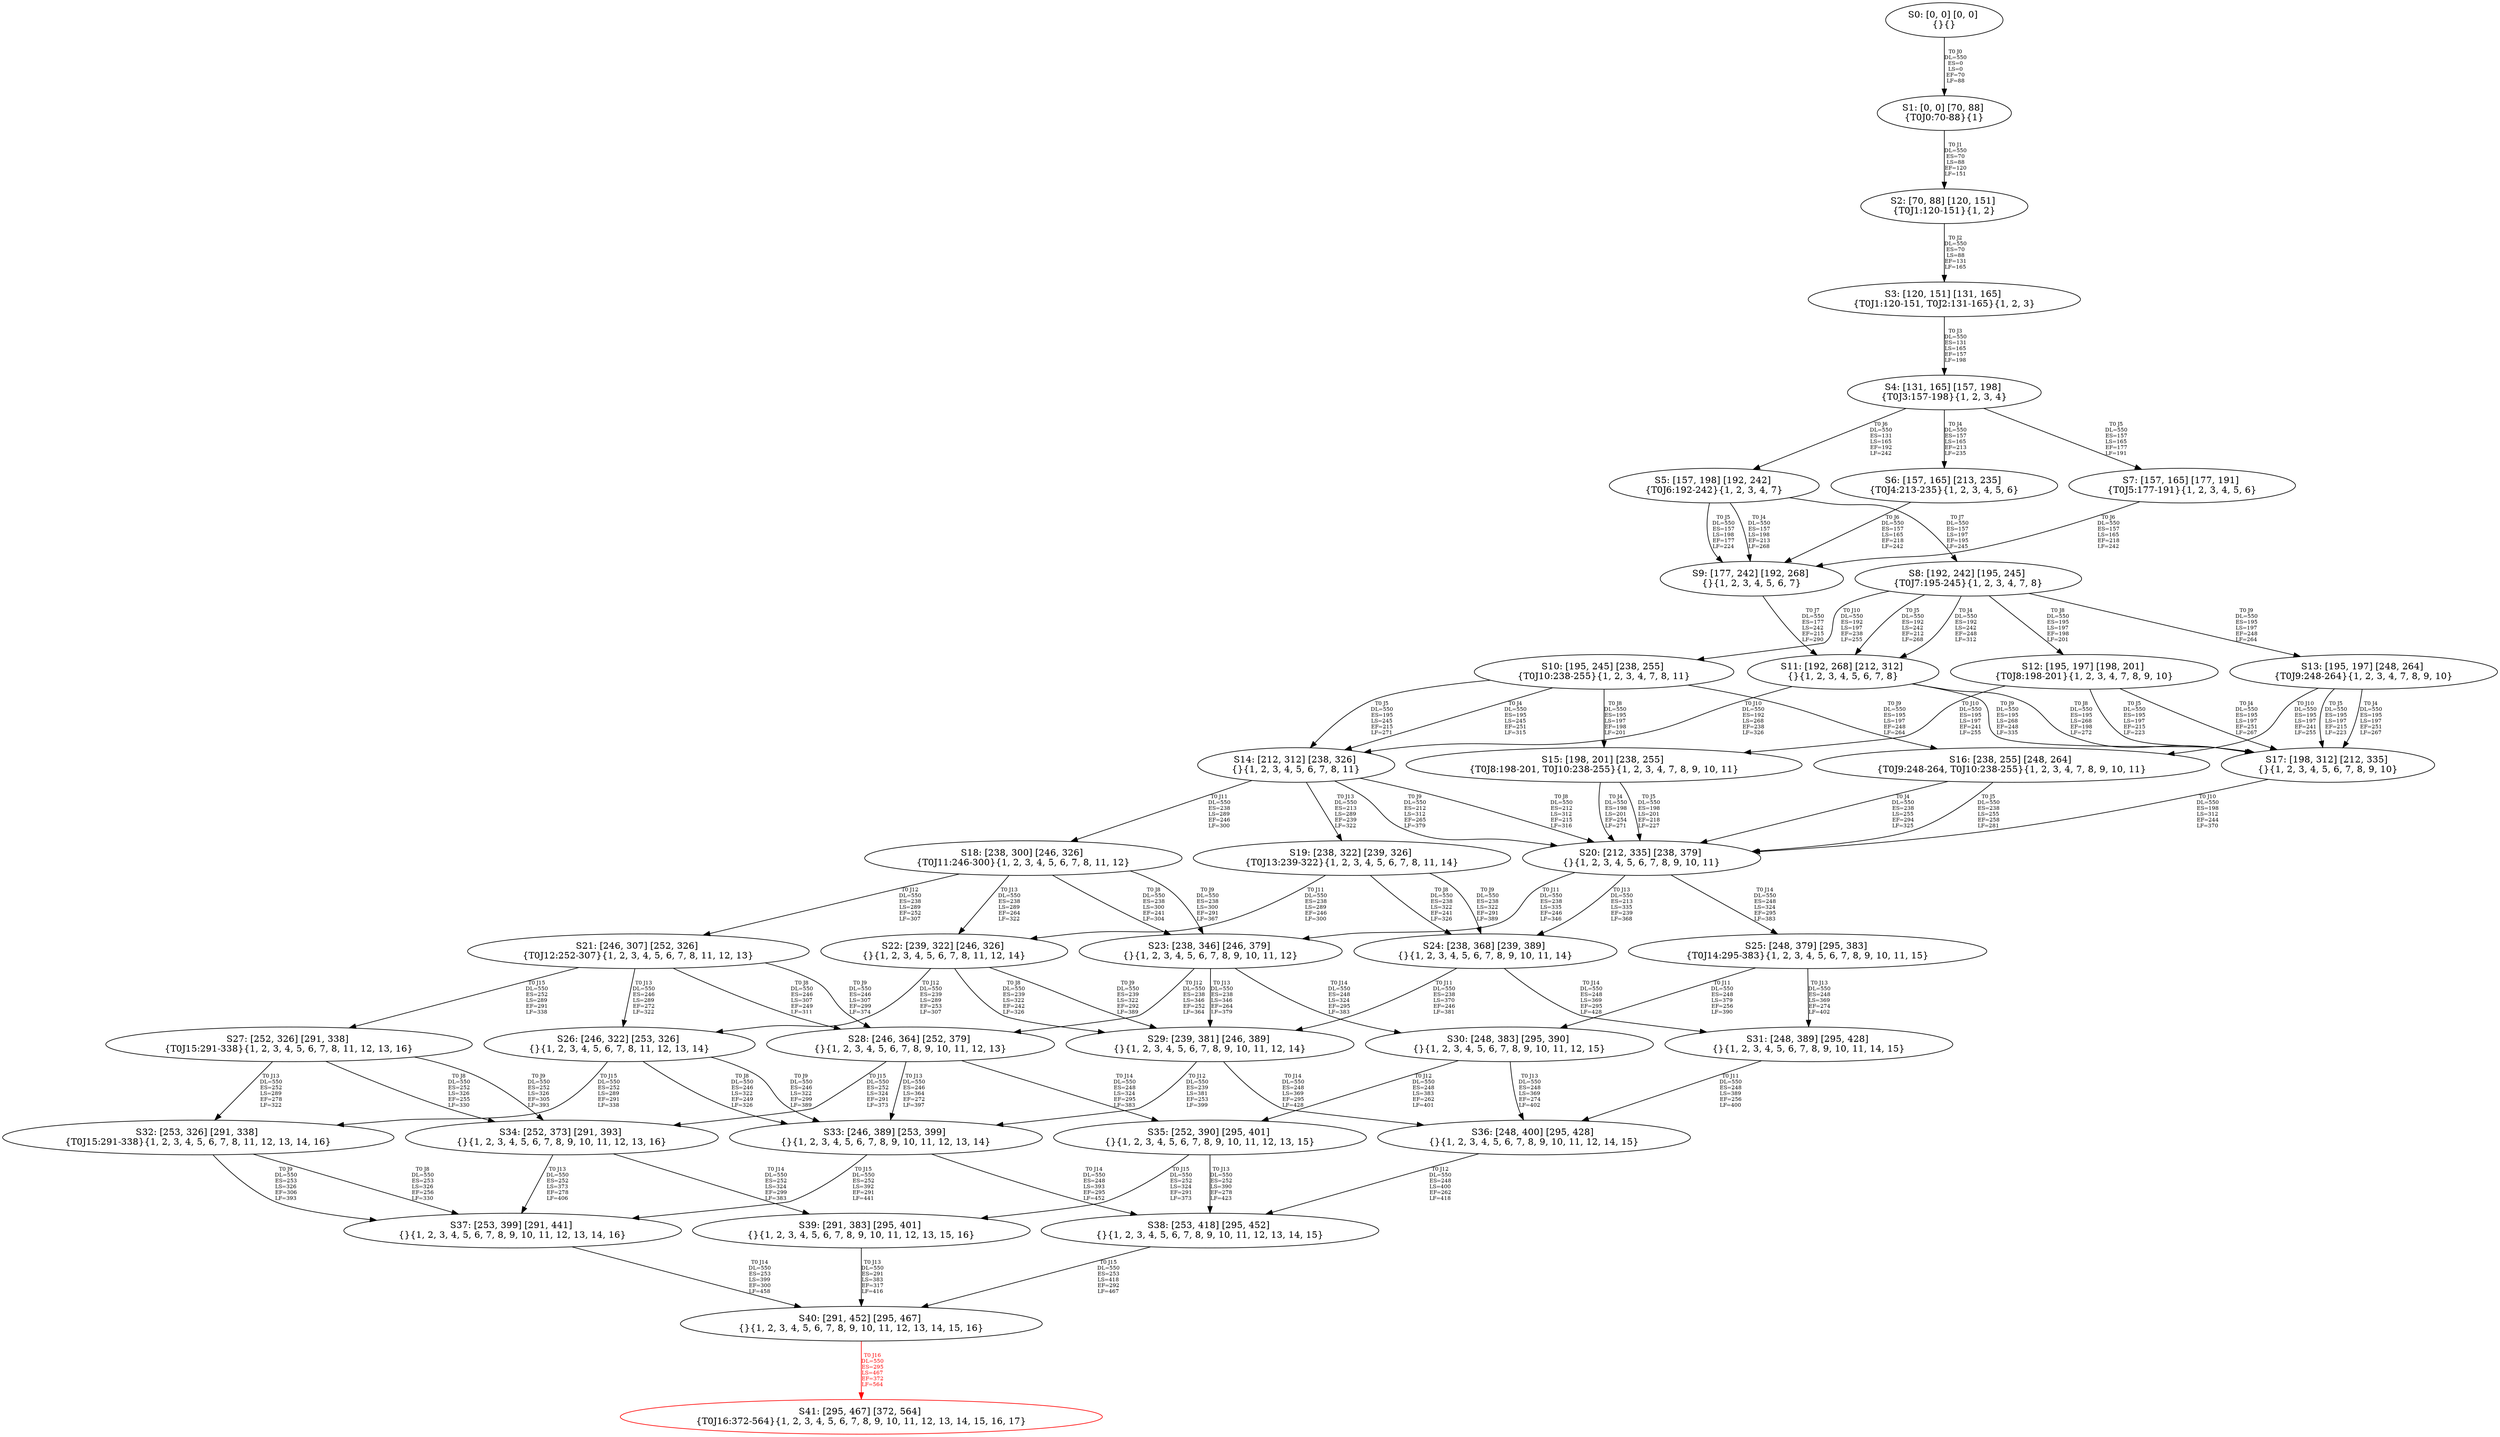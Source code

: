 digraph {
	S0[label="S0: [0, 0] [0, 0] \n{}{}"];
	S1[label="S1: [0, 0] [70, 88] \n{T0J0:70-88}{1}"];
	S2[label="S2: [70, 88] [120, 151] \n{T0J1:120-151}{1, 2}"];
	S3[label="S3: [120, 151] [131, 165] \n{T0J1:120-151, T0J2:131-165}{1, 2, 3}"];
	S4[label="S4: [131, 165] [157, 198] \n{T0J3:157-198}{1, 2, 3, 4}"];
	S5[label="S5: [157, 198] [192, 242] \n{T0J6:192-242}{1, 2, 3, 4, 7}"];
	S6[label="S6: [157, 165] [213, 235] \n{T0J4:213-235}{1, 2, 3, 4, 5, 6}"];
	S7[label="S7: [157, 165] [177, 191] \n{T0J5:177-191}{1, 2, 3, 4, 5, 6}"];
	S8[label="S8: [192, 242] [195, 245] \n{T0J7:195-245}{1, 2, 3, 4, 7, 8}"];
	S9[label="S9: [177, 242] [192, 268] \n{}{1, 2, 3, 4, 5, 6, 7}"];
	S10[label="S10: [195, 245] [238, 255] \n{T0J10:238-255}{1, 2, 3, 4, 7, 8, 11}"];
	S11[label="S11: [192, 268] [212, 312] \n{}{1, 2, 3, 4, 5, 6, 7, 8}"];
	S12[label="S12: [195, 197] [198, 201] \n{T0J8:198-201}{1, 2, 3, 4, 7, 8, 9, 10}"];
	S13[label="S13: [195, 197] [248, 264] \n{T0J9:248-264}{1, 2, 3, 4, 7, 8, 9, 10}"];
	S14[label="S14: [212, 312] [238, 326] \n{}{1, 2, 3, 4, 5, 6, 7, 8, 11}"];
	S15[label="S15: [198, 201] [238, 255] \n{T0J8:198-201, T0J10:238-255}{1, 2, 3, 4, 7, 8, 9, 10, 11}"];
	S16[label="S16: [238, 255] [248, 264] \n{T0J9:248-264, T0J10:238-255}{1, 2, 3, 4, 7, 8, 9, 10, 11}"];
	S17[label="S17: [198, 312] [212, 335] \n{}{1, 2, 3, 4, 5, 6, 7, 8, 9, 10}"];
	S18[label="S18: [238, 300] [246, 326] \n{T0J11:246-300}{1, 2, 3, 4, 5, 6, 7, 8, 11, 12}"];
	S19[label="S19: [238, 322] [239, 326] \n{T0J13:239-322}{1, 2, 3, 4, 5, 6, 7, 8, 11, 14}"];
	S20[label="S20: [212, 335] [238, 379] \n{}{1, 2, 3, 4, 5, 6, 7, 8, 9, 10, 11}"];
	S21[label="S21: [246, 307] [252, 326] \n{T0J12:252-307}{1, 2, 3, 4, 5, 6, 7, 8, 11, 12, 13}"];
	S22[label="S22: [239, 322] [246, 326] \n{}{1, 2, 3, 4, 5, 6, 7, 8, 11, 12, 14}"];
	S23[label="S23: [238, 346] [246, 379] \n{}{1, 2, 3, 4, 5, 6, 7, 8, 9, 10, 11, 12}"];
	S24[label="S24: [238, 368] [239, 389] \n{}{1, 2, 3, 4, 5, 6, 7, 8, 9, 10, 11, 14}"];
	S25[label="S25: [248, 379] [295, 383] \n{T0J14:295-383}{1, 2, 3, 4, 5, 6, 7, 8, 9, 10, 11, 15}"];
	S26[label="S26: [246, 322] [253, 326] \n{}{1, 2, 3, 4, 5, 6, 7, 8, 11, 12, 13, 14}"];
	S27[label="S27: [252, 326] [291, 338] \n{T0J15:291-338}{1, 2, 3, 4, 5, 6, 7, 8, 11, 12, 13, 16}"];
	S28[label="S28: [246, 364] [252, 379] \n{}{1, 2, 3, 4, 5, 6, 7, 8, 9, 10, 11, 12, 13}"];
	S29[label="S29: [239, 381] [246, 389] \n{}{1, 2, 3, 4, 5, 6, 7, 8, 9, 10, 11, 12, 14}"];
	S30[label="S30: [248, 383] [295, 390] \n{}{1, 2, 3, 4, 5, 6, 7, 8, 9, 10, 11, 12, 15}"];
	S31[label="S31: [248, 389] [295, 428] \n{}{1, 2, 3, 4, 5, 6, 7, 8, 9, 10, 11, 14, 15}"];
	S32[label="S32: [253, 326] [291, 338] \n{T0J15:291-338}{1, 2, 3, 4, 5, 6, 7, 8, 11, 12, 13, 14, 16}"];
	S33[label="S33: [246, 389] [253, 399] \n{}{1, 2, 3, 4, 5, 6, 7, 8, 9, 10, 11, 12, 13, 14}"];
	S34[label="S34: [252, 373] [291, 393] \n{}{1, 2, 3, 4, 5, 6, 7, 8, 9, 10, 11, 12, 13, 16}"];
	S35[label="S35: [252, 390] [295, 401] \n{}{1, 2, 3, 4, 5, 6, 7, 8, 9, 10, 11, 12, 13, 15}"];
	S36[label="S36: [248, 400] [295, 428] \n{}{1, 2, 3, 4, 5, 6, 7, 8, 9, 10, 11, 12, 14, 15}"];
	S37[label="S37: [253, 399] [291, 441] \n{}{1, 2, 3, 4, 5, 6, 7, 8, 9, 10, 11, 12, 13, 14, 16}"];
	S38[label="S38: [253, 418] [295, 452] \n{}{1, 2, 3, 4, 5, 6, 7, 8, 9, 10, 11, 12, 13, 14, 15}"];
	S39[label="S39: [291, 383] [295, 401] \n{}{1, 2, 3, 4, 5, 6, 7, 8, 9, 10, 11, 12, 13, 15, 16}"];
	S40[label="S40: [291, 452] [295, 467] \n{}{1, 2, 3, 4, 5, 6, 7, 8, 9, 10, 11, 12, 13, 14, 15, 16}"];
	S41[label="S41: [295, 467] [372, 564] \n{T0J16:372-564}{1, 2, 3, 4, 5, 6, 7, 8, 9, 10, 11, 12, 13, 14, 15, 16, 17}"];
	S0 -> S1[label="T0 J0\nDL=550\nES=0\nLS=0\nEF=70\nLF=88",fontsize=8];
	S1 -> S2[label="T0 J1\nDL=550\nES=70\nLS=88\nEF=120\nLF=151",fontsize=8];
	S2 -> S3[label="T0 J2\nDL=550\nES=70\nLS=88\nEF=131\nLF=165",fontsize=8];
	S3 -> S4[label="T0 J3\nDL=550\nES=131\nLS=165\nEF=157\nLF=198",fontsize=8];
	S4 -> S6[label="T0 J4\nDL=550\nES=157\nLS=165\nEF=213\nLF=235",fontsize=8];
	S4 -> S7[label="T0 J5\nDL=550\nES=157\nLS=165\nEF=177\nLF=191",fontsize=8];
	S4 -> S5[label="T0 J6\nDL=550\nES=131\nLS=165\nEF=192\nLF=242",fontsize=8];
	S5 -> S9[label="T0 J4\nDL=550\nES=157\nLS=198\nEF=213\nLF=268",fontsize=8];
	S5 -> S9[label="T0 J5\nDL=550\nES=157\nLS=198\nEF=177\nLF=224",fontsize=8];
	S5 -> S8[label="T0 J7\nDL=550\nES=157\nLS=197\nEF=195\nLF=245",fontsize=8];
	S6 -> S9[label="T0 J6\nDL=550\nES=157\nLS=165\nEF=218\nLF=242",fontsize=8];
	S7 -> S9[label="T0 J6\nDL=550\nES=157\nLS=165\nEF=218\nLF=242",fontsize=8];
	S8 -> S11[label="T0 J4\nDL=550\nES=192\nLS=242\nEF=248\nLF=312",fontsize=8];
	S8 -> S11[label="T0 J5\nDL=550\nES=192\nLS=242\nEF=212\nLF=268",fontsize=8];
	S8 -> S12[label="T0 J8\nDL=550\nES=195\nLS=197\nEF=198\nLF=201",fontsize=8];
	S8 -> S13[label="T0 J9\nDL=550\nES=195\nLS=197\nEF=248\nLF=264",fontsize=8];
	S8 -> S10[label="T0 J10\nDL=550\nES=192\nLS=197\nEF=238\nLF=255",fontsize=8];
	S9 -> S11[label="T0 J7\nDL=550\nES=177\nLS=242\nEF=215\nLF=290",fontsize=8];
	S10 -> S14[label="T0 J4\nDL=550\nES=195\nLS=245\nEF=251\nLF=315",fontsize=8];
	S10 -> S14[label="T0 J5\nDL=550\nES=195\nLS=245\nEF=215\nLF=271",fontsize=8];
	S10 -> S15[label="T0 J8\nDL=550\nES=195\nLS=197\nEF=198\nLF=201",fontsize=8];
	S10 -> S16[label="T0 J9\nDL=550\nES=195\nLS=197\nEF=248\nLF=264",fontsize=8];
	S11 -> S17[label="T0 J8\nDL=550\nES=195\nLS=268\nEF=198\nLF=272",fontsize=8];
	S11 -> S17[label="T0 J9\nDL=550\nES=195\nLS=268\nEF=248\nLF=335",fontsize=8];
	S11 -> S14[label="T0 J10\nDL=550\nES=192\nLS=268\nEF=238\nLF=326",fontsize=8];
	S12 -> S17[label="T0 J4\nDL=550\nES=195\nLS=197\nEF=251\nLF=267",fontsize=8];
	S12 -> S17[label="T0 J5\nDL=550\nES=195\nLS=197\nEF=215\nLF=223",fontsize=8];
	S12 -> S15[label="T0 J10\nDL=550\nES=195\nLS=197\nEF=241\nLF=255",fontsize=8];
	S13 -> S17[label="T0 J4\nDL=550\nES=195\nLS=197\nEF=251\nLF=267",fontsize=8];
	S13 -> S17[label="T0 J5\nDL=550\nES=195\nLS=197\nEF=215\nLF=223",fontsize=8];
	S13 -> S16[label="T0 J10\nDL=550\nES=195\nLS=197\nEF=241\nLF=255",fontsize=8];
	S14 -> S20[label="T0 J8\nDL=550\nES=212\nLS=312\nEF=215\nLF=316",fontsize=8];
	S14 -> S20[label="T0 J9\nDL=550\nES=212\nLS=312\nEF=265\nLF=379",fontsize=8];
	S14 -> S18[label="T0 J11\nDL=550\nES=238\nLS=289\nEF=246\nLF=300",fontsize=8];
	S14 -> S19[label="T0 J13\nDL=550\nES=213\nLS=289\nEF=239\nLF=322",fontsize=8];
	S15 -> S20[label="T0 J4\nDL=550\nES=198\nLS=201\nEF=254\nLF=271",fontsize=8];
	S15 -> S20[label="T0 J5\nDL=550\nES=198\nLS=201\nEF=218\nLF=227",fontsize=8];
	S16 -> S20[label="T0 J4\nDL=550\nES=238\nLS=255\nEF=294\nLF=325",fontsize=8];
	S16 -> S20[label="T0 J5\nDL=550\nES=238\nLS=255\nEF=258\nLF=281",fontsize=8];
	S17 -> S20[label="T0 J10\nDL=550\nES=198\nLS=312\nEF=244\nLF=370",fontsize=8];
	S18 -> S23[label="T0 J8\nDL=550\nES=238\nLS=300\nEF=241\nLF=304",fontsize=8];
	S18 -> S23[label="T0 J9\nDL=550\nES=238\nLS=300\nEF=291\nLF=367",fontsize=8];
	S18 -> S21[label="T0 J12\nDL=550\nES=238\nLS=289\nEF=252\nLF=307",fontsize=8];
	S18 -> S22[label="T0 J13\nDL=550\nES=238\nLS=289\nEF=264\nLF=322",fontsize=8];
	S19 -> S24[label="T0 J8\nDL=550\nES=238\nLS=322\nEF=241\nLF=326",fontsize=8];
	S19 -> S24[label="T0 J9\nDL=550\nES=238\nLS=322\nEF=291\nLF=389",fontsize=8];
	S19 -> S22[label="T0 J11\nDL=550\nES=238\nLS=289\nEF=246\nLF=300",fontsize=8];
	S20 -> S23[label="T0 J11\nDL=550\nES=238\nLS=335\nEF=246\nLF=346",fontsize=8];
	S20 -> S24[label="T0 J13\nDL=550\nES=213\nLS=335\nEF=239\nLF=368",fontsize=8];
	S20 -> S25[label="T0 J14\nDL=550\nES=248\nLS=324\nEF=295\nLF=383",fontsize=8];
	S21 -> S28[label="T0 J8\nDL=550\nES=246\nLS=307\nEF=249\nLF=311",fontsize=8];
	S21 -> S28[label="T0 J9\nDL=550\nES=246\nLS=307\nEF=299\nLF=374",fontsize=8];
	S21 -> S26[label="T0 J13\nDL=550\nES=246\nLS=289\nEF=272\nLF=322",fontsize=8];
	S21 -> S27[label="T0 J15\nDL=550\nES=252\nLS=289\nEF=291\nLF=338",fontsize=8];
	S22 -> S29[label="T0 J8\nDL=550\nES=239\nLS=322\nEF=242\nLF=326",fontsize=8];
	S22 -> S29[label="T0 J9\nDL=550\nES=239\nLS=322\nEF=292\nLF=389",fontsize=8];
	S22 -> S26[label="T0 J12\nDL=550\nES=239\nLS=289\nEF=253\nLF=307",fontsize=8];
	S23 -> S28[label="T0 J12\nDL=550\nES=238\nLS=346\nEF=252\nLF=364",fontsize=8];
	S23 -> S29[label="T0 J13\nDL=550\nES=238\nLS=346\nEF=264\nLF=379",fontsize=8];
	S23 -> S30[label="T0 J14\nDL=550\nES=248\nLS=324\nEF=295\nLF=383",fontsize=8];
	S24 -> S29[label="T0 J11\nDL=550\nES=238\nLS=370\nEF=246\nLF=381",fontsize=8];
	S24 -> S31[label="T0 J14\nDL=550\nES=248\nLS=369\nEF=295\nLF=428",fontsize=8];
	S25 -> S30[label="T0 J11\nDL=550\nES=248\nLS=379\nEF=256\nLF=390",fontsize=8];
	S25 -> S31[label="T0 J13\nDL=550\nES=248\nLS=369\nEF=274\nLF=402",fontsize=8];
	S26 -> S33[label="T0 J8\nDL=550\nES=246\nLS=322\nEF=249\nLF=326",fontsize=8];
	S26 -> S33[label="T0 J9\nDL=550\nES=246\nLS=322\nEF=299\nLF=389",fontsize=8];
	S26 -> S32[label="T0 J15\nDL=550\nES=252\nLS=289\nEF=291\nLF=338",fontsize=8];
	S27 -> S34[label="T0 J8\nDL=550\nES=252\nLS=326\nEF=255\nLF=330",fontsize=8];
	S27 -> S34[label="T0 J9\nDL=550\nES=252\nLS=326\nEF=305\nLF=393",fontsize=8];
	S27 -> S32[label="T0 J13\nDL=550\nES=252\nLS=289\nEF=278\nLF=322",fontsize=8];
	S28 -> S33[label="T0 J13\nDL=550\nES=246\nLS=364\nEF=272\nLF=397",fontsize=8];
	S28 -> S35[label="T0 J14\nDL=550\nES=248\nLS=324\nEF=295\nLF=383",fontsize=8];
	S28 -> S34[label="T0 J15\nDL=550\nES=252\nLS=324\nEF=291\nLF=373",fontsize=8];
	S29 -> S33[label="T0 J12\nDL=550\nES=239\nLS=381\nEF=253\nLF=399",fontsize=8];
	S29 -> S36[label="T0 J14\nDL=550\nES=248\nLS=369\nEF=295\nLF=428",fontsize=8];
	S30 -> S35[label="T0 J12\nDL=550\nES=248\nLS=383\nEF=262\nLF=401",fontsize=8];
	S30 -> S36[label="T0 J13\nDL=550\nES=248\nLS=369\nEF=274\nLF=402",fontsize=8];
	S31 -> S36[label="T0 J11\nDL=550\nES=248\nLS=389\nEF=256\nLF=400",fontsize=8];
	S32 -> S37[label="T0 J8\nDL=550\nES=253\nLS=326\nEF=256\nLF=330",fontsize=8];
	S32 -> S37[label="T0 J9\nDL=550\nES=253\nLS=326\nEF=306\nLF=393",fontsize=8];
	S33 -> S38[label="T0 J14\nDL=550\nES=248\nLS=393\nEF=295\nLF=452",fontsize=8];
	S33 -> S37[label="T0 J15\nDL=550\nES=252\nLS=392\nEF=291\nLF=441",fontsize=8];
	S34 -> S37[label="T0 J13\nDL=550\nES=252\nLS=373\nEF=278\nLF=406",fontsize=8];
	S34 -> S39[label="T0 J14\nDL=550\nES=252\nLS=324\nEF=299\nLF=383",fontsize=8];
	S35 -> S38[label="T0 J13\nDL=550\nES=252\nLS=390\nEF=278\nLF=423",fontsize=8];
	S35 -> S39[label="T0 J15\nDL=550\nES=252\nLS=324\nEF=291\nLF=373",fontsize=8];
	S36 -> S38[label="T0 J12\nDL=550\nES=248\nLS=400\nEF=262\nLF=418",fontsize=8];
	S37 -> S40[label="T0 J14\nDL=550\nES=253\nLS=399\nEF=300\nLF=458",fontsize=8];
	S38 -> S40[label="T0 J15\nDL=550\nES=253\nLS=418\nEF=292\nLF=467",fontsize=8];
	S39 -> S40[label="T0 J13\nDL=550\nES=291\nLS=383\nEF=317\nLF=416",fontsize=8];
	S40 -> S41[label="T0 J16\nDL=550\nES=295\nLS=467\nEF=372\nLF=564",color=Red,fontcolor=Red,fontsize=8];
S41[color=Red];
}
